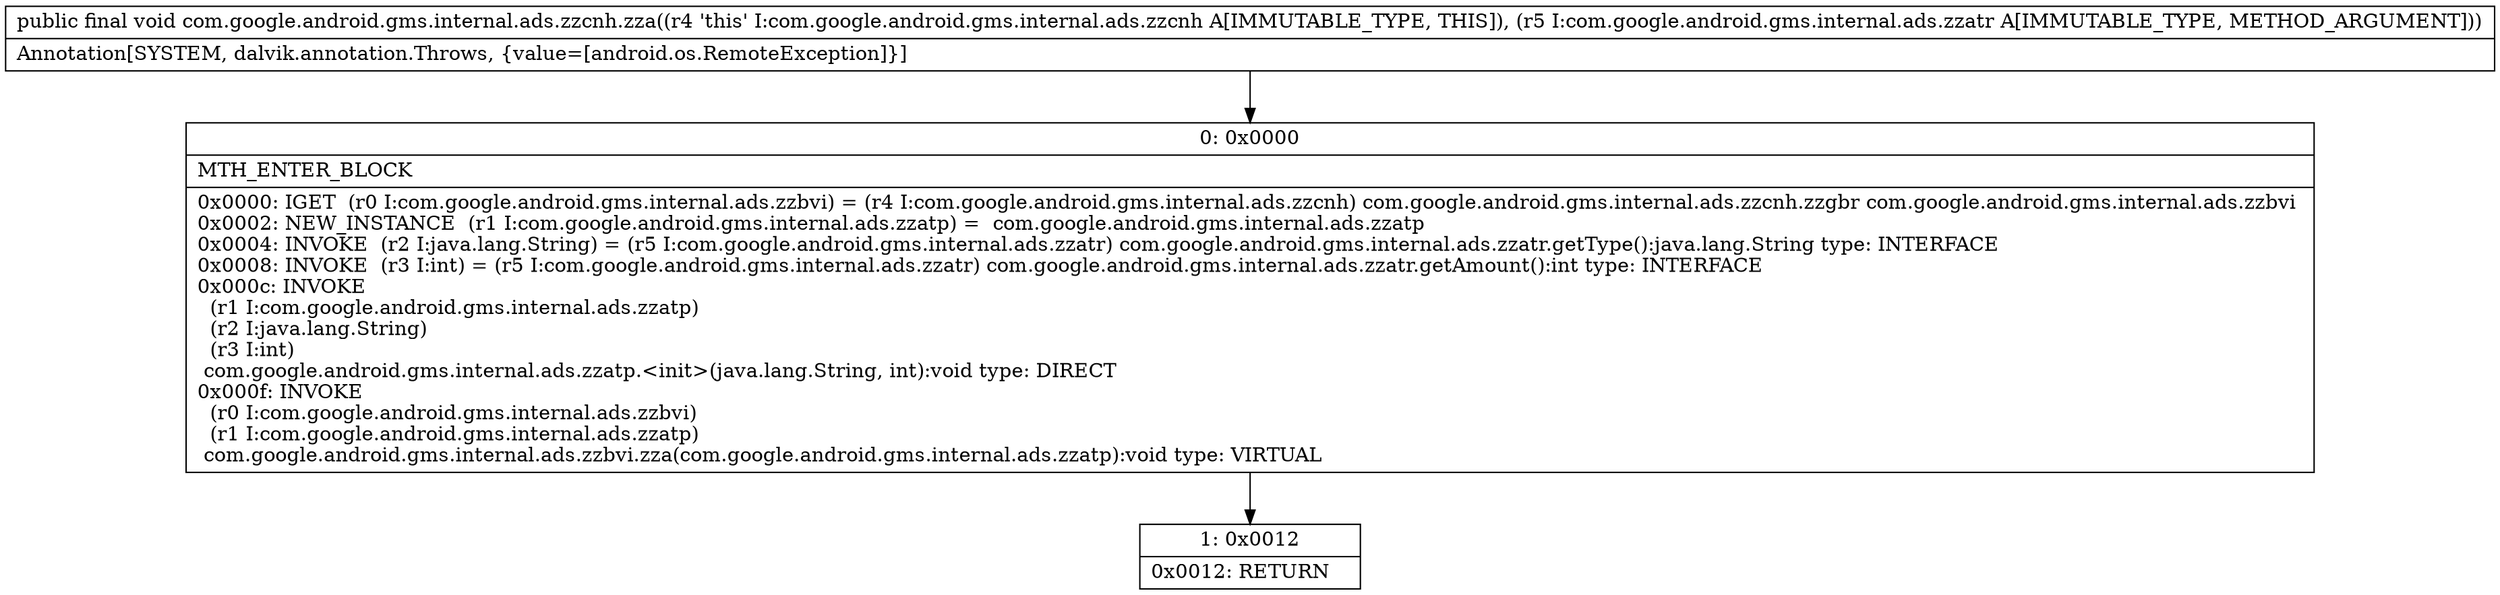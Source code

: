 digraph "CFG forcom.google.android.gms.internal.ads.zzcnh.zza(Lcom\/google\/android\/gms\/internal\/ads\/zzatr;)V" {
Node_0 [shape=record,label="{0\:\ 0x0000|MTH_ENTER_BLOCK\l|0x0000: IGET  (r0 I:com.google.android.gms.internal.ads.zzbvi) = (r4 I:com.google.android.gms.internal.ads.zzcnh) com.google.android.gms.internal.ads.zzcnh.zzgbr com.google.android.gms.internal.ads.zzbvi \l0x0002: NEW_INSTANCE  (r1 I:com.google.android.gms.internal.ads.zzatp) =  com.google.android.gms.internal.ads.zzatp \l0x0004: INVOKE  (r2 I:java.lang.String) = (r5 I:com.google.android.gms.internal.ads.zzatr) com.google.android.gms.internal.ads.zzatr.getType():java.lang.String type: INTERFACE \l0x0008: INVOKE  (r3 I:int) = (r5 I:com.google.android.gms.internal.ads.zzatr) com.google.android.gms.internal.ads.zzatr.getAmount():int type: INTERFACE \l0x000c: INVOKE  \l  (r1 I:com.google.android.gms.internal.ads.zzatp)\l  (r2 I:java.lang.String)\l  (r3 I:int)\l com.google.android.gms.internal.ads.zzatp.\<init\>(java.lang.String, int):void type: DIRECT \l0x000f: INVOKE  \l  (r0 I:com.google.android.gms.internal.ads.zzbvi)\l  (r1 I:com.google.android.gms.internal.ads.zzatp)\l com.google.android.gms.internal.ads.zzbvi.zza(com.google.android.gms.internal.ads.zzatp):void type: VIRTUAL \l}"];
Node_1 [shape=record,label="{1\:\ 0x0012|0x0012: RETURN   \l}"];
MethodNode[shape=record,label="{public final void com.google.android.gms.internal.ads.zzcnh.zza((r4 'this' I:com.google.android.gms.internal.ads.zzcnh A[IMMUTABLE_TYPE, THIS]), (r5 I:com.google.android.gms.internal.ads.zzatr A[IMMUTABLE_TYPE, METHOD_ARGUMENT]))  | Annotation[SYSTEM, dalvik.annotation.Throws, \{value=[android.os.RemoteException]\}]\l}"];
MethodNode -> Node_0;
Node_0 -> Node_1;
}

